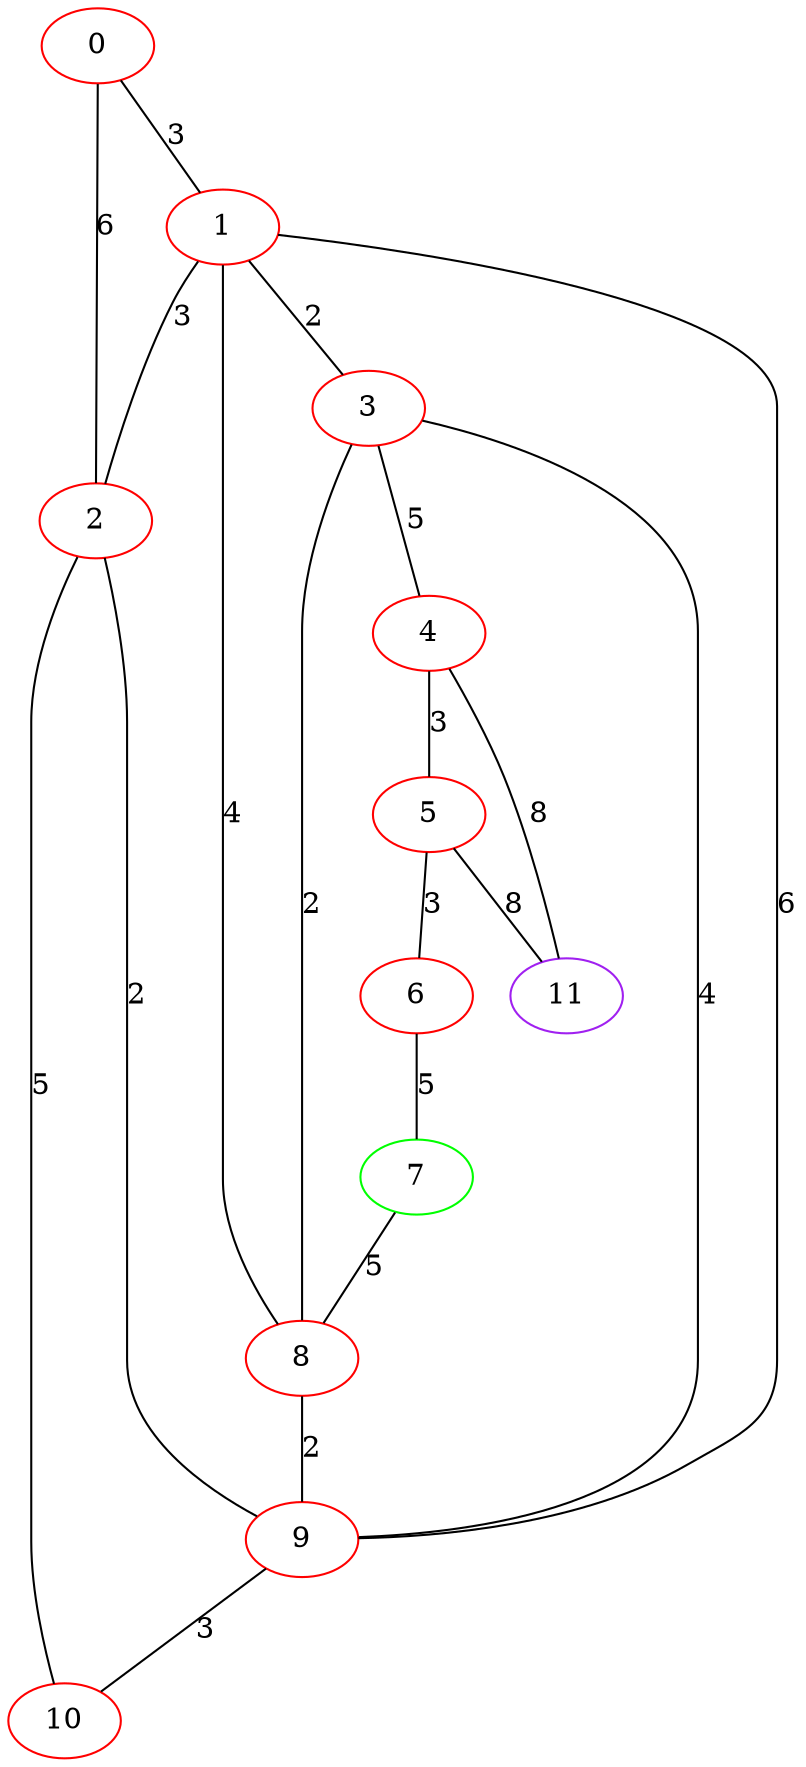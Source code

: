 graph "" {
0 [color=red, weight=1];
1 [color=red, weight=1];
2 [color=red, weight=1];
3 [color=red, weight=1];
4 [color=red, weight=1];
5 [color=red, weight=1];
6 [color=red, weight=1];
7 [color=green, weight=2];
8 [color=red, weight=1];
9 [color=red, weight=1];
10 [color=red, weight=1];
11 [color=purple, weight=4];
0 -- 1  [key=0, label=3];
0 -- 2  [key=0, label=6];
1 -- 8  [key=0, label=4];
1 -- 9  [key=0, label=6];
1 -- 2  [key=0, label=3];
1 -- 3  [key=0, label=2];
2 -- 10  [key=0, label=5];
2 -- 9  [key=0, label=2];
3 -- 8  [key=0, label=2];
3 -- 4  [key=0, label=5];
3 -- 9  [key=0, label=4];
4 -- 11  [key=0, label=8];
4 -- 5  [key=0, label=3];
5 -- 11  [key=0, label=8];
5 -- 6  [key=0, label=3];
6 -- 7  [key=0, label=5];
7 -- 8  [key=0, label=5];
8 -- 9  [key=0, label=2];
9 -- 10  [key=0, label=3];
}
